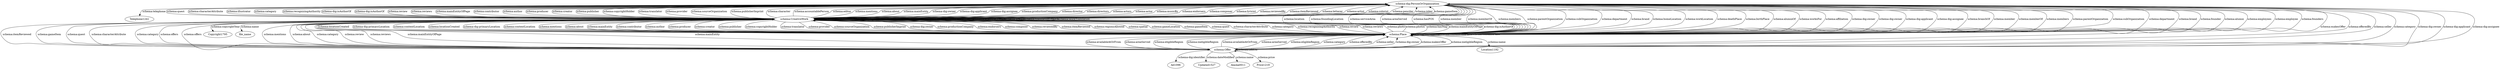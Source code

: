 digraph {
  Telephone1241 [type=attribute_name,label=Telephone1241]
  "schema-dig:PersonOrOrganization1" [type=class_uri,label="schema-dig:PersonOrOrganization"]
  Copyright1795 [type=attribute_name,label=Copyright1795]
  "schema:CreativeWork1" [type=class_uri,label="schema:CreativeWork"]
  file_name [type=attribute_name,label=file_name]
  Ad1096 [type=attribute_name,label=Ad1096]
  "schema:Offer1" [type=class_uri,label="schema:Offer"]
  Updated1527 [type=attribute_name,label=Updated1527]
  Alaska0011 [type=attribute_name,label=Alaska0011]
  Price1219 [type=attribute_name,label=Price1219]
  Location1192 [type=attribute_name,label=Location1192]
  "schema:Place1" [type=class_uri,label="schema:Place"]
  "schema-dig:PersonOrOrganization1" -> Telephone1241 [label="schema:telephone",type=st_property_uri]
  "schema:CreativeWork1" -> Copyright1795 [label="schema:copyrightYear",type=st_property_uri]
  "schema:CreativeWork1" -> file_name [label="schema:name",type=st_property_uri]
  "schema:Offer1" -> Ad1096 [label="schema-dig:identifier",type=st_property_uri]
  "schema:Offer1" -> Updated1527 [label="schema:dateModified",type=st_property_uri]
  "schema:Offer1" -> Alaska0011 [label="schema:name",type=st_property_uri]
  "schema:Offer1" -> Price1219 [label="schema:price",type=st_property_uri]
  "schema:Place1" -> Location1192 [label="schema:name",type=st_property_uri]
  "schema-dig:PersonOrOrganization1" -> "schema:CreativeWork1" [label="schema-dig:isAuthorOf",type=direct_property_uri,weight=1]
  "schema:CreativeWork1" -> "schema:CreativeWork1" [label="schema:hasPart",type=direct_property_uri,weight=1]
  "schema:CreativeWork1" -> "schema:CreativeWork1" [label="schema:isPartOf",type=direct_property_uri,weight=1]
  "schema:CreativeWork1" -> "schema:CreativeWork1" [label="schema-dig:isAbstractPartOf",type=direct_property_uri,weight=1]
  "schema:CreativeWork1" -> "schema:CreativeWork1" [label="schema-dig:isCitationOf",type=direct_property_uri,weight=1]
  "schema:CreativeWork1" -> "schema:CreativeWork1" [label="schema:citation",type=direct_property_uri,weight=1]
  "schema:CreativeWork1" -> "schema:CreativeWork1" [label="schema:workExample",type=direct_property_uri,weight=1]
  "schema:CreativeWork1" -> "schema:CreativeWork1" [label="schema:exampleOfWork",type=direct_property_uri,weight=1]
  "schema:CreativeWork1" -> "schema:CreativeWork1" [label="schema:license",type=direct_property_uri,weight=1]
  "schema:CreativeWork1" -> "schema:CreativeWork1" [label="schema:translationOfWork",type=direct_property_uri,weight=1]
  "schema:CreativeWork1" -> "schema:CreativeWork1" [label="schema:workTranslation",type=direct_property_uri,weight=1]
  "schema:CreativeWork1" -> "schema:Offer1" [label="schema:offers",type=direct_property_uri,weight=1]
  "schema:CreativeWork1" -> "schema:Place1" [label="schema:locationCreated",type=direct_property_uri,weight=1]
  "schema:CreativeWork1" -> "schema:Place1" [label="schema-dig:primaryLocation",type=direct_property_uri,weight=1]
  "schema:CreativeWork1" -> "schema:Place1" [label="schema:contentLocation",type=direct_property_uri,weight=1]
  "schema:Offer1" -> "schema:Offer1" [label="schema:addOn",type=direct_property_uri,weight=1]
  "schema:Offer1" -> "schema:Place1" [label="schema:ineligibleRegion",type=direct_property_uri,weight=1]
  "schema:Offer1" -> "schema:Place1" [label="schema:availableAtOrFrom",type=direct_property_uri,weight=1]
  "schema:Offer1" -> "schema:Place1" [label="schema:areaServed",type=direct_property_uri,weight=1]
  "schema:Offer1" -> "schema:Place1" [label="schema:eligibleRegion",type=direct_property_uri,weight=1]
  "schema:Place1" -> "schema:Place1" [label="schema:containedIn",type=direct_property_uri,weight=1]
  "schema:Place1" -> "schema:Place1" [label="schema:containedInPlace",type=direct_property_uri,weight=1]
  "schema:Place1" -> "schema:Place1" [label="schema:containsPlace",type=direct_property_uri,weight=1]
  "schema-dig:PersonOrOrganization1" -> "schema:CreativeWork1" [label="schema-dig:isAuthorOf",type=inherited,weight=4]
  "schema-dig:PersonOrOrganization1" -> "schema:CreativeWork1" [label="schema:review",type=inherited,weight=4]
  "schema-dig:PersonOrOrganization1" -> "schema:CreativeWork1" [label="schema:reviews",type=inherited,weight=4]
  "schema-dig:PersonOrOrganization1" -> "schema:CreativeWork1" [label="schema:mainEntityOfPage",type=inherited,weight=4]
  "schema-dig:PersonOrOrganization1" -> "schema:Offer1" [label="schema:makesOffer",type=inherited,weight=4]
  "schema-dig:PersonOrOrganization1" -> "schema:Place1" [label="schema:location",type=inherited,weight=4]
  "schema-dig:PersonOrOrganization1" -> "schema:Place1" [label="schema:foundingLocation",type=inherited,weight=4]
  "schema-dig:PersonOrOrganization1" -> "schema:Place1" [label="schema:serviceArea",type=inherited,weight=4]
  "schema-dig:PersonOrOrganization1" -> "schema:Place1" [label="schema:areaServed",type=inherited,weight=4]
  "schema-dig:PersonOrOrganization1" -> "schema:Place1" [label="schema:hasPOS",type=inherited,weight=4]
  "schema-dig:PersonOrOrganization1" -> "schema:Place1" [label="schema:member",type=inherited,weight=4]
  "schema-dig:PersonOrOrganization1" -> "schema:Place1" [label="schema:memberOf",type=inherited,weight=4]
  "schema-dig:PersonOrOrganization1" -> "schema:Place1" [label="schema:members",type=inherited,weight=4]
  "schema-dig:PersonOrOrganization1" -> "schema:Place1" [label="schema:parentOrganization",type=inherited,weight=4]
  "schema-dig:PersonOrOrganization1" -> "schema:Place1" [label="schema:subOrganization",type=inherited,weight=4]
  "schema-dig:PersonOrOrganization1" -> "schema:Place1" [label="schema:department",type=inherited,weight=4]
  "schema-dig:PersonOrOrganization1" -> "schema:Place1" [label="schema:brand",type=inherited,weight=4]
  "schema-dig:PersonOrOrganization1" -> "schema:Place1" [label="schema:homeLocation",type=inherited,weight=4]
  "schema-dig:PersonOrOrganization1" -> "schema:Place1" [label="schema:workLocation",type=inherited,weight=4]
  "schema-dig:PersonOrOrganization1" -> "schema:Place1" [label="schema:deathPlace",type=inherited,weight=4]
  "schema-dig:PersonOrOrganization1" -> "schema:Place1" [label="schema:birthPlace",type=inherited,weight=4]
  "schema-dig:PersonOrOrganization1" -> "schema:Place1" [label="schema:alumniOf",type=inherited,weight=4]
  "schema-dig:PersonOrOrganization1" -> "schema:Place1" [label="schema:worksFor",type=inherited,weight=4]
  "schema-dig:PersonOrOrganization1" -> "schema:Place1" [label="schema:affiliation",type=inherited,weight=4]
  "schema-dig:PersonOrOrganization1" -> "schema:Place1" [label="schema-dig:owner",type=inherited,weight=4]
  "schema:CreativeWork1" -> "schema-dig:PersonOrOrganization1" [label="schema:contributor",type=inherited,weight=4]
  "schema:CreativeWork1" -> "schema-dig:PersonOrOrganization1" [label="schema:author",type=inherited,weight=4]
  "schema:CreativeWork1" -> "schema-dig:PersonOrOrganization1" [label="schema:producer",type=inherited,weight=4]
  "schema:CreativeWork1" -> "schema-dig:PersonOrOrganization1" [label="schema:creator",type=inherited,weight=4]
  "schema:CreativeWork1" -> "schema-dig:PersonOrOrganization1" [label="schema:publisher",type=inherited,weight=4]
  "schema:CreativeWork1" -> "schema-dig:PersonOrOrganization1" [label="schema:copyrightHolder",type=inherited,weight=4]
  "schema:CreativeWork1" -> "schema-dig:PersonOrOrganization1" [label="schema:translator",type=inherited,weight=4]
  "schema:CreativeWork1" -> "schema-dig:PersonOrOrganization1" [label="schema:provider",type=inherited,weight=4]
  "schema:CreativeWork1" -> "schema-dig:PersonOrOrganization1" [label="schema:sourceOrganization",type=inherited,weight=4]
  "schema:CreativeWork1" -> "schema-dig:PersonOrOrganization1" [label="schema:publisherImprint",type=inherited,weight=4]
  "schema:CreativeWork1" -> "schema-dig:PersonOrOrganization1" [label="schema:character",type=inherited,weight=4]
  "schema:CreativeWork1" -> "schema-dig:PersonOrOrganization1" [label="schema:accountablePerson",type=inherited,weight=4]
  "schema:CreativeWork1" -> "schema-dig:PersonOrOrganization1" [label="schema:editor",type=inherited,weight=4]
  "schema:CreativeWork1" -> "schema-dig:PersonOrOrganization1" [label="schema:mentions",type=inherited,weight=4]
  "schema:CreativeWork1" -> "schema-dig:PersonOrOrganization1" [label="schema:about",type=inherited,weight=4]
  "schema:CreativeWork1" -> "schema-dig:PersonOrOrganization1" [label="schema:mainEntity",type=inherited,weight=4]
  "schema:CreativeWork1" -> "schema-dig:PersonOrOrganization1" [label="schema-dig:owner",type=inherited,weight=4]
  "schema:CreativeWork1" -> "schema-dig:PersonOrOrganization1" [label="schema-dig:applicant",type=inherited,weight=4]
  "schema:CreativeWork1" -> "schema-dig:PersonOrOrganization1" [label="schema-dig:assignee",type=inherited,weight=4]
  "schema:CreativeWork1" -> "schema-dig:PersonOrOrganization1" [label="schema:productionCompany",type=inherited,weight=4]
  "schema:CreativeWork1" -> "schema-dig:PersonOrOrganization1" [label="schema:director",type=inherited,weight=4]
  "schema:CreativeWork1" -> "schema-dig:PersonOrOrganization1" [label="schema:directors",type=inherited,weight=4]
  "schema:CreativeWork1" -> "schema-dig:PersonOrOrganization1" [label="schema:actors",type=inherited,weight=4]
  "schema:CreativeWork1" -> "schema-dig:PersonOrOrganization1" [label="schema:actor",type=inherited,weight=4]
  "schema:CreativeWork1" -> "schema-dig:PersonOrOrganization1" [label="schema:musicBy",type=inherited,weight=4]
  "schema:CreativeWork1" -> "schema-dig:PersonOrOrganization1" [label="schema:endorsers",type=inherited,weight=4]
  "schema:CreativeWork1" -> "schema-dig:PersonOrOrganization1" [label="schema:composer",type=inherited,weight=4]
  "schema:CreativeWork1" -> "schema-dig:PersonOrOrganization1" [label="schema:lyricist",type=inherited,weight=4]
  "schema:CreativeWork1" -> "schema-dig:PersonOrOrganization1" [label="schema:reviewedBy",type=inherited,weight=4]
  "schema:CreativeWork1" -> "schema-dig:PersonOrOrganization1" [label="schema:itemReviewed",type=inherited,weight=4]
  "schema:CreativeWork1" -> "schema-dig:PersonOrOrganization1" [label="schema:letterer",type=inherited,weight=4]
  "schema:CreativeWork1" -> "schema-dig:PersonOrOrganization1" [label="schema:artist",type=inherited,weight=4]
  "schema:CreativeWork1" -> "schema-dig:PersonOrOrganization1" [label="schema:colorist",type=inherited,weight=4]
  "schema:CreativeWork1" -> "schema-dig:PersonOrOrganization1" [label="schema:penciler",type=inherited,weight=4]
  "schema:CreativeWork1" -> "schema-dig:PersonOrOrganization1" [label="schema:inker",type=inherited,weight=4]
  "schema:CreativeWork1" -> "schema-dig:PersonOrOrganization1" [label="schema:gameItem",type=inherited,weight=4]
  "schema:CreativeWork1" -> "schema-dig:PersonOrOrganization1" [label="schema:quest",type=inherited,weight=4]
  "schema:CreativeWork1" -> "schema-dig:PersonOrOrganization1" [label="schema:characterAttribute",type=inherited,weight=4]
  "schema:CreativeWork1" -> "schema-dig:PersonOrOrganization1" [label="schema:illustrator",type=inherited,weight=4]
  "schema:CreativeWork1" -> "schema-dig:PersonOrOrganization1" [label="schema:category",type=inherited,weight=4]
  "schema:CreativeWork1" -> "schema-dig:PersonOrOrganization1" [label="schema:recognizingAuthority",type=inherited,weight=4]
  "schema:CreativeWork1" -> "schema:Offer1" [label="schema:offers",type=inherited,weight=4]
  "schema:CreativeWork1" -> "schema:Offer1" [label="schema:mentions",type=inherited,weight=4]
  "schema:CreativeWork1" -> "schema:Offer1" [label="schema:about",type=inherited,weight=4]
  "schema:CreativeWork1" -> "schema:Offer1" [label="schema:mainEntity",type=inherited,weight=4]
  "schema:CreativeWork1" -> "schema:Offer1" [label="schema:itemReviewed",type=inherited,weight=4]
  "schema:CreativeWork1" -> "schema:Offer1" [label="schema:gameItem",type=inherited,weight=4]
  "schema:CreativeWork1" -> "schema:Offer1" [label="schema:quest",type=inherited,weight=4]
  "schema:CreativeWork1" -> "schema:Offer1" [label="schema:characterAttribute",type=inherited,weight=4]
  "schema:CreativeWork1" -> "schema:Offer1" [label="schema:category",type=inherited,weight=4]
  "schema:CreativeWork1" -> "schema:Place1" [label="schema:locationCreated",type=inherited,weight=4]
  "schema:CreativeWork1" -> "schema:Place1" [label="schema-dig:primaryLocation",type=inherited,weight=4]
  "schema:CreativeWork1" -> "schema:Place1" [label="schema:contentLocation",type=inherited,weight=4]
  "schema:CreativeWork1" -> "schema:Place1" [label="schema:mentions",type=inherited,weight=4]
  "schema:CreativeWork1" -> "schema:Place1" [label="schema:about",type=inherited,weight=4]
  "schema:CreativeWork1" -> "schema:Place1" [label="schema:mainEntity",type=inherited,weight=4]
  "schema:CreativeWork1" -> "schema:Place1" [label="schema:contributor",type=inherited,weight=4]
  "schema:CreativeWork1" -> "schema:Place1" [label="schema:author",type=inherited,weight=4]
  "schema:CreativeWork1" -> "schema:Place1" [label="schema:producer",type=inherited,weight=4]
  "schema:CreativeWork1" -> "schema:Place1" [label="schema:creator",type=inherited,weight=4]
  "schema:CreativeWork1" -> "schema:Place1" [label="schema:publisher",type=inherited,weight=4]
  "schema:CreativeWork1" -> "schema:Place1" [label="schema:copyrightHolder",type=inherited,weight=4]
  "schema:CreativeWork1" -> "schema:Place1" [label="schema:translator",type=inherited,weight=4]
  "schema:CreativeWork1" -> "schema:Place1" [label="schema:provider",type=inherited,weight=4]
  "schema:CreativeWork1" -> "schema:Place1" [label="schema:sourceOrganization",type=inherited,weight=4]
  "schema:CreativeWork1" -> "schema:Place1" [label="schema:publisherImprint",type=inherited,weight=4]
  "schema:CreativeWork1" -> "schema:Place1" [label="schema-dig:owner",type=inherited,weight=4]
  "schema:CreativeWork1" -> "schema:Place1" [label="schema:productionCompany",type=inherited,weight=4]
  "schema:CreativeWork1" -> "schema:Place1" [label="schema:endorsers",type=inherited,weight=4]
  "schema:CreativeWork1" -> "schema:Place1" [label="schema:composer",type=inherited,weight=4]
  "schema:CreativeWork1" -> "schema:Place1" [label="schema:reviewedBy",type=inherited,weight=4]
  "schema:CreativeWork1" -> "schema:Place1" [label="schema:itemReviewed",type=inherited,weight=4]
  "schema:CreativeWork1" -> "schema:Place1" [label="schema:regionsAllowed",type=inherited,weight=4]
  "schema:CreativeWork1" -> "schema:Place1" [label="schema:spatial",type=inherited,weight=4]
  "schema:CreativeWork1" -> "schema:Place1" [label="schema:gameLocation",type=inherited,weight=4]
  "schema:CreativeWork1" -> "schema:Place1" [label="schema:gameItem",type=inherited,weight=4]
  "schema:CreativeWork1" -> "schema:Place1" [label="schema:quest",type=inherited,weight=4]
  "schema:CreativeWork1" -> "schema:Place1" [label="schema:characterAttribute",type=inherited,weight=4]
  "schema:CreativeWork1" -> "schema:Place1" [label="schema:category",type=inherited,weight=4]
  "schema:CreativeWork1" -> "schema:Place1" [label="schema:recognizingAuthority",type=inherited,weight=4]
  "schema:Offer1" -> "schema-dig:PersonOrOrganization1" [label="schema:offeredBy",type=inherited,weight=4]
  "schema:Offer1" -> "schema-dig:PersonOrOrganization1" [label="schema:seller",type=inherited,weight=4]
  "schema:Offer1" -> "schema-dig:PersonOrOrganization1" [label="schema:category",type=inherited,weight=4]
  "schema:Offer1" -> "schema-dig:PersonOrOrganization1" [label="schema-dig:owner",type=inherited,weight=4]
  "schema:Offer1" -> "schema-dig:PersonOrOrganization1" [label="schema-dig:applicant",type=inherited,weight=4]
  "schema:Offer1" -> "schema-dig:PersonOrOrganization1" [label="schema-dig:assignee",type=inherited,weight=4]
  "schema:Offer1" -> "schema:CreativeWork1" [label="schema:category",type=inherited,weight=4]
  "schema:Offer1" -> "schema:CreativeWork1" [label="schema:review",type=inherited,weight=4]
  "schema:Offer1" -> "schema:CreativeWork1" [label="schema:reviews",type=inherited,weight=4]
  "schema:Offer1" -> "schema:CreativeWork1" [label="schema:mainEntityOfPage",type=inherited,weight=4]
  "schema:Offer1" -> "schema:Place1" [label="schema:ineligibleRegion",type=inherited,weight=4]
  "schema:Offer1" -> "schema:Place1" [label="schema:availableAtOrFrom",type=inherited,weight=4]
  "schema:Offer1" -> "schema:Place1" [label="schema:areaServed",type=inherited,weight=4]
  "schema:Offer1" -> "schema:Place1" [label="schema:eligibleRegion",type=inherited,weight=4]
  "schema:Offer1" -> "schema:Place1" [label="schema:category",type=inherited,weight=4]
  "schema:Offer1" -> "schema:Place1" [label="schema:offeredBy",type=inherited,weight=4]
  "schema:Offer1" -> "schema:Place1" [label="schema:seller",type=inherited,weight=4]
  "schema:Offer1" -> "schema:Place1" [label="schema-dig:owner",type=inherited,weight=4]
  "schema:Place1" -> "schema-dig:PersonOrOrganization1" [label="schema-dig:owner",type=inherited,weight=4]
  "schema:Place1" -> "schema-dig:PersonOrOrganization1" [label="schema-dig:applicant",type=inherited,weight=4]
  "schema:Place1" -> "schema-dig:PersonOrOrganization1" [label="schema-dig:assignee",type=inherited,weight=4]
  "schema:Place1" -> "schema-dig:PersonOrOrganization1" [label="schema:branchOf",type=inherited,weight=4]
  "schema:Place1" -> "schema-dig:PersonOrOrganization1" [label="schema:member",type=inherited,weight=4]
  "schema:Place1" -> "schema-dig:PersonOrOrganization1" [label="schema:memberOf",type=inherited,weight=4]
  "schema:Place1" -> "schema-dig:PersonOrOrganization1" [label="schema:members",type=inherited,weight=4]
  "schema:Place1" -> "schema-dig:PersonOrOrganization1" [label="schema:parentOrganization",type=inherited,weight=4]
  "schema:Place1" -> "schema-dig:PersonOrOrganization1" [label="schema:subOrganization",type=inherited,weight=4]
  "schema:Place1" -> "schema-dig:PersonOrOrganization1" [label="schema:department",type=inherited,weight=4]
  "schema:Place1" -> "schema-dig:PersonOrOrganization1" [label="schema:brand",type=inherited,weight=4]
  "schema:Place1" -> "schema-dig:PersonOrOrganization1" [label="schema:founder",type=inherited,weight=4]
  "schema:Place1" -> "schema-dig:PersonOrOrganization1" [label="schema:alumni",type=inherited,weight=4]
  "schema:Place1" -> "schema-dig:PersonOrOrganization1" [label="schema:employees",type=inherited,weight=4]
  "schema:Place1" -> "schema-dig:PersonOrOrganization1" [label="schema:employee",type=inherited,weight=4]
  "schema:Place1" -> "schema-dig:PersonOrOrganization1" [label="schema:founders",type=inherited,weight=4]
  "schema:Place1" -> "schema:CreativeWork1" [label="schema:review",type=inherited,weight=4]
  "schema:Place1" -> "schema:CreativeWork1" [label="schema:reviews",type=inherited,weight=4]
  "schema:Place1" -> "schema:CreativeWork1" [label="schema:photo",type=inherited,weight=4]
  "schema:Place1" -> "schema:CreativeWork1" [label="schema:photos",type=inherited,weight=4]
  "schema:Place1" -> "schema:CreativeWork1" [label="schema:hasMap",type=inherited,weight=4]
  "schema:Place1" -> "schema:CreativeWork1" [label="schema:mainEntityOfPage",type=inherited,weight=4]
  "schema:Place1" -> "schema:CreativeWork1" [label="schema-dig:isAuthorOf",type=inherited,weight=4]
  "schema:Place1" -> "schema:Offer1" [label="schema:makesOffer",type=inherited,weight=4]
}
